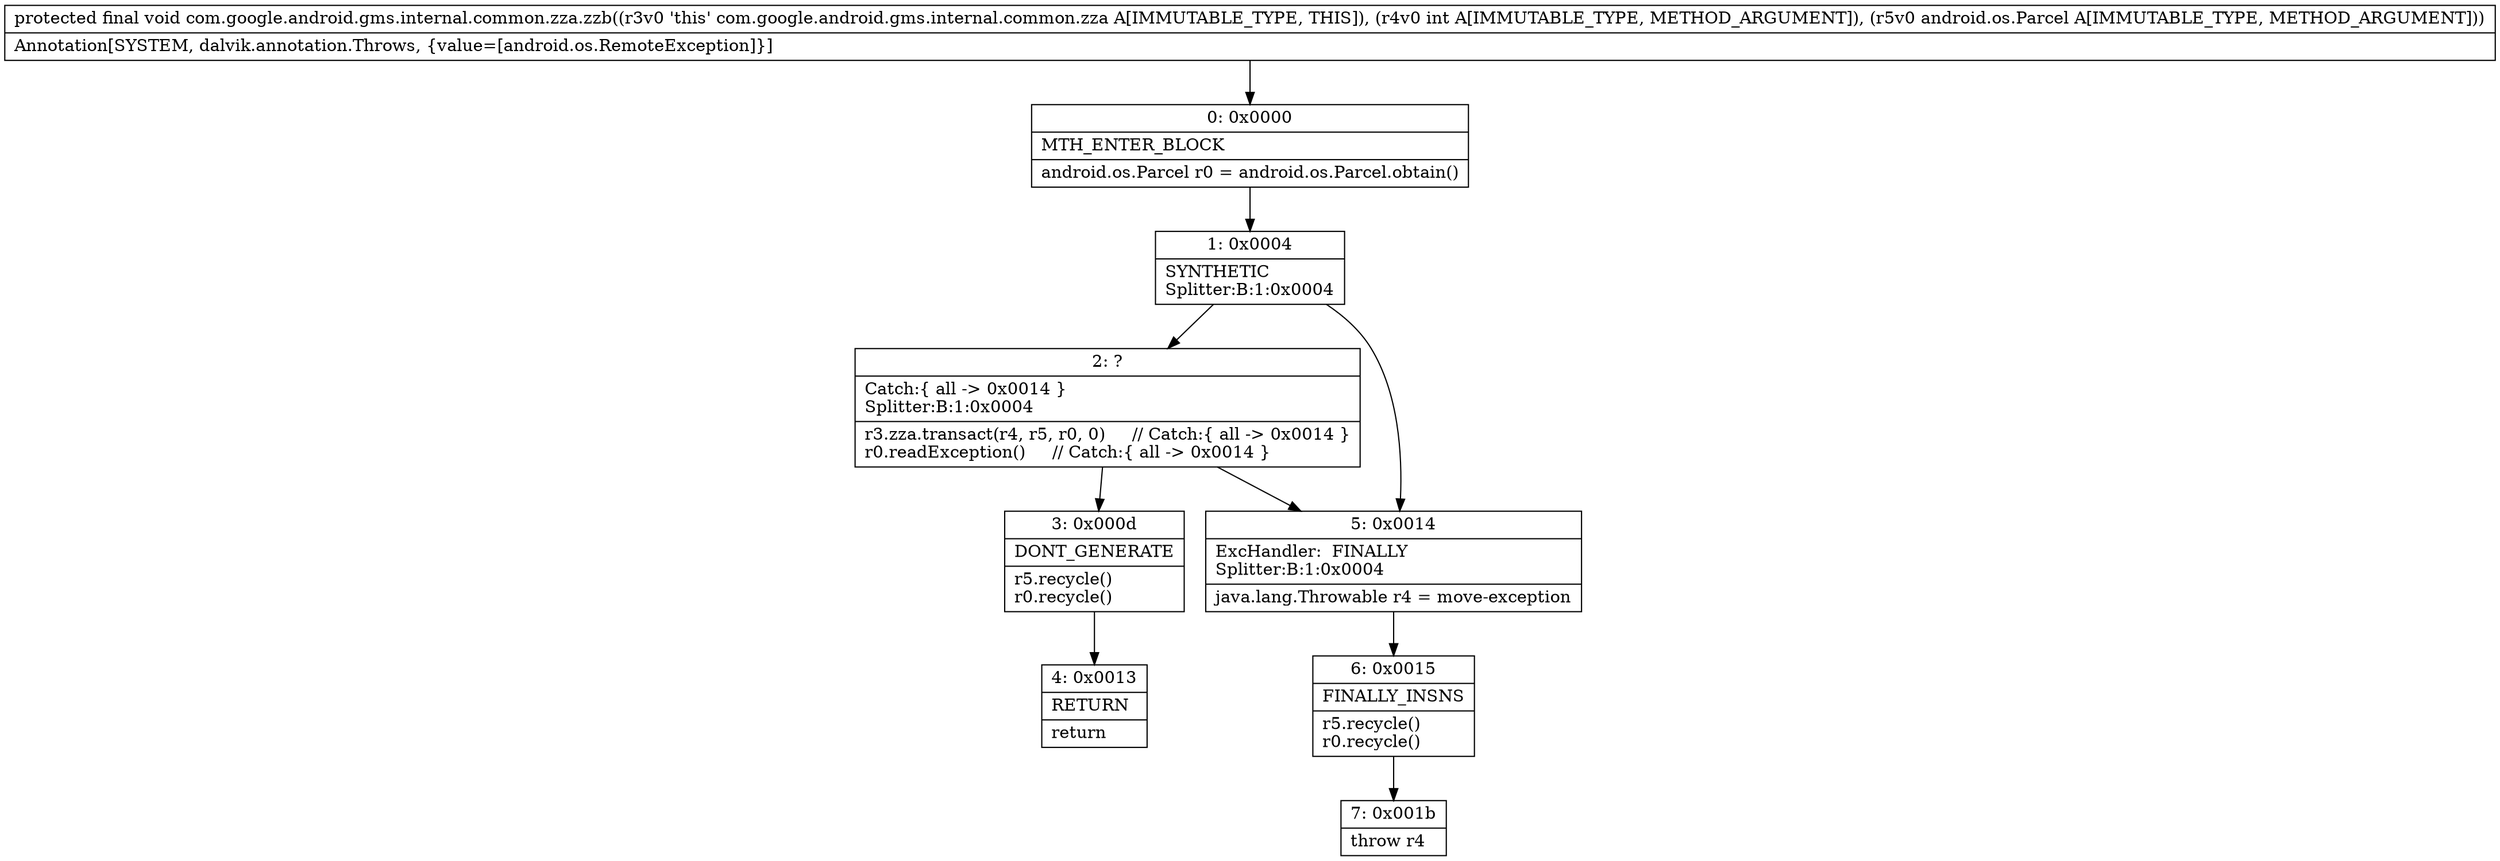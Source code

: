 digraph "CFG forcom.google.android.gms.internal.common.zza.zzb(ILandroid\/os\/Parcel;)V" {
Node_0 [shape=record,label="{0\:\ 0x0000|MTH_ENTER_BLOCK\l|android.os.Parcel r0 = android.os.Parcel.obtain()\l}"];
Node_1 [shape=record,label="{1\:\ 0x0004|SYNTHETIC\lSplitter:B:1:0x0004\l}"];
Node_2 [shape=record,label="{2\:\ ?|Catch:\{ all \-\> 0x0014 \}\lSplitter:B:1:0x0004\l|r3.zza.transact(r4, r5, r0, 0)     \/\/ Catch:\{ all \-\> 0x0014 \}\lr0.readException()     \/\/ Catch:\{ all \-\> 0x0014 \}\l}"];
Node_3 [shape=record,label="{3\:\ 0x000d|DONT_GENERATE\l|r5.recycle()\lr0.recycle()\l}"];
Node_4 [shape=record,label="{4\:\ 0x0013|RETURN\l|return\l}"];
Node_5 [shape=record,label="{5\:\ 0x0014|ExcHandler:  FINALLY\lSplitter:B:1:0x0004\l|java.lang.Throwable r4 = move\-exception\l}"];
Node_6 [shape=record,label="{6\:\ 0x0015|FINALLY_INSNS\l|r5.recycle()\lr0.recycle()\l}"];
Node_7 [shape=record,label="{7\:\ 0x001b|throw r4\l}"];
MethodNode[shape=record,label="{protected final void com.google.android.gms.internal.common.zza.zzb((r3v0 'this' com.google.android.gms.internal.common.zza A[IMMUTABLE_TYPE, THIS]), (r4v0 int A[IMMUTABLE_TYPE, METHOD_ARGUMENT]), (r5v0 android.os.Parcel A[IMMUTABLE_TYPE, METHOD_ARGUMENT]))  | Annotation[SYSTEM, dalvik.annotation.Throws, \{value=[android.os.RemoteException]\}]\l}"];
MethodNode -> Node_0;
Node_0 -> Node_1;
Node_1 -> Node_2;
Node_1 -> Node_5;
Node_2 -> Node_3;
Node_2 -> Node_5;
Node_3 -> Node_4;
Node_5 -> Node_6;
Node_6 -> Node_7;
}

